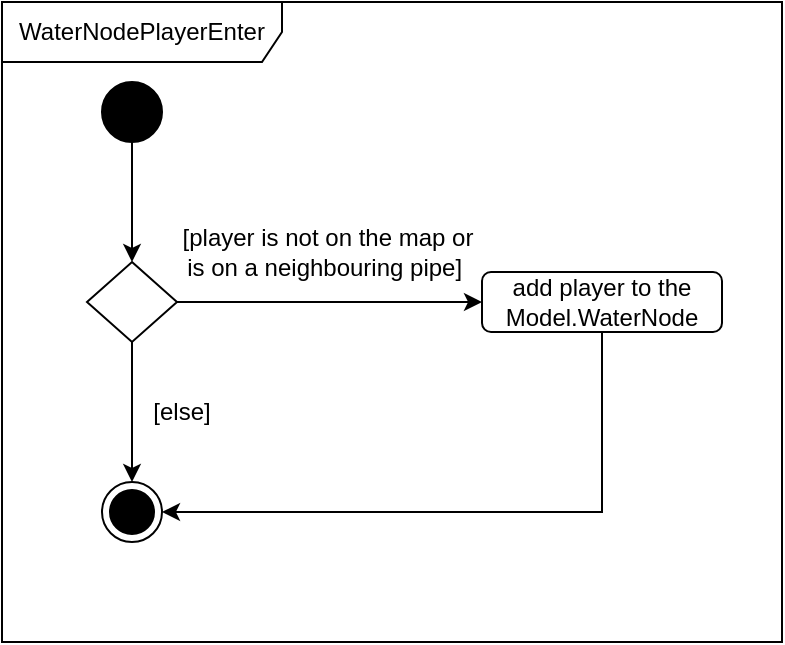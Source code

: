 <mxfile version="20.5.3" type="embed"><diagram id="23iRSUPoRavnBvh4doch" name="Page-1"><mxGraphModel dx="612" dy="528" grid="1" gridSize="10" guides="1" tooltips="1" connect="1" arrows="1" fold="1" page="1" pageScale="1" pageWidth="827" pageHeight="1169" math="0" shadow="0"><root><mxCell id="0"/><mxCell id="1" parent="0"/><mxCell id="2" value="WaterNodePlayerEnter" style="shape=umlFrame;whiteSpace=wrap;html=1;width=140;height=30;" vertex="1" parent="1"><mxGeometry x="210" y="80" width="390" height="320" as="geometry"/></mxCell><mxCell id="3" value="" style="ellipse;fillColor=strokeColor;" vertex="1" parent="1"><mxGeometry x="260" y="120" width="30" height="30" as="geometry"/></mxCell><mxCell id="4" value="" style="ellipse;html=1;shape=endState;fillColor=strokeColor;" vertex="1" parent="1"><mxGeometry x="260" y="320" width="30" height="30" as="geometry"/></mxCell><mxCell id="5" value="" style="endArrow=classic;html=1;rounded=0;exitX=0.5;exitY=1;exitDx=0;exitDy=0;entryX=0.5;entryY=0;entryDx=0;entryDy=0;" edge="1" parent="1" source="3" target="6"><mxGeometry width="50" height="50" relative="1" as="geometry"><mxPoint x="290" y="300" as="sourcePoint"/><mxPoint x="340" y="250" as="targetPoint"/></mxGeometry></mxCell><mxCell id="6" value="" style="rhombus;whiteSpace=wrap;html=1;" vertex="1" parent="1"><mxGeometry x="252.5" y="210" width="45" height="40" as="geometry"/></mxCell><mxCell id="7" value="" style="endArrow=classic;html=1;rounded=0;exitX=0.5;exitY=1;exitDx=0;exitDy=0;entryX=0.5;entryY=0;entryDx=0;entryDy=0;" edge="1" parent="1" source="6" target="4"><mxGeometry width="50" height="50" relative="1" as="geometry"><mxPoint x="290" y="300" as="sourcePoint"/><mxPoint x="340" y="250" as="targetPoint"/></mxGeometry></mxCell><mxCell id="8" value="[else]" style="text;html=1;strokeColor=none;fillColor=none;align=center;verticalAlign=middle;whiteSpace=wrap;rounded=0;" vertex="1" parent="1"><mxGeometry x="270" y="270" width="60" height="30" as="geometry"/></mxCell><mxCell id="9" value="add player to the Model.WaterNode" style="rounded=1;whiteSpace=wrap;html=1;" vertex="1" parent="1"><mxGeometry x="450" y="215" width="120" height="30" as="geometry"/></mxCell><mxCell id="10" value="" style="endArrow=classic;html=1;rounded=0;exitX=1;exitY=0.5;exitDx=0;exitDy=0;entryX=0;entryY=0.5;entryDx=0;entryDy=0;" edge="1" parent="1" source="6" target="9"><mxGeometry width="50" height="50" relative="1" as="geometry"><mxPoint x="290" y="300" as="sourcePoint"/><mxPoint x="340" y="250" as="targetPoint"/></mxGeometry></mxCell><mxCell id="11" value="[player is not on the map or is on a neighbouring pipe]&amp;nbsp;" style="text;html=1;strokeColor=none;fillColor=none;align=center;verticalAlign=middle;whiteSpace=wrap;rounded=0;" vertex="1" parent="1"><mxGeometry x="297.5" y="180" width="150" height="50" as="geometry"/></mxCell><mxCell id="12" style="edgeStyle=orthogonalEdgeStyle;rounded=0;orthogonalLoop=1;jettySize=auto;html=1;exitX=0.5;exitY=1;exitDx=0;exitDy=0;" edge="1" parent="1" source="9" target="9"><mxGeometry relative="1" as="geometry"/></mxCell><mxCell id="14" value="" style="endArrow=classic;html=1;rounded=0;exitX=0.5;exitY=1;exitDx=0;exitDy=0;entryX=1;entryY=0.5;entryDx=0;entryDy=0;" edge="1" parent="1" source="9" target="4"><mxGeometry width="50" height="50" relative="1" as="geometry"><mxPoint x="290" y="250" as="sourcePoint"/><mxPoint x="340" y="200" as="targetPoint"/><Array as="points"><mxPoint x="510" y="335"/></Array></mxGeometry></mxCell></root></mxGraphModel></diagram></mxfile>